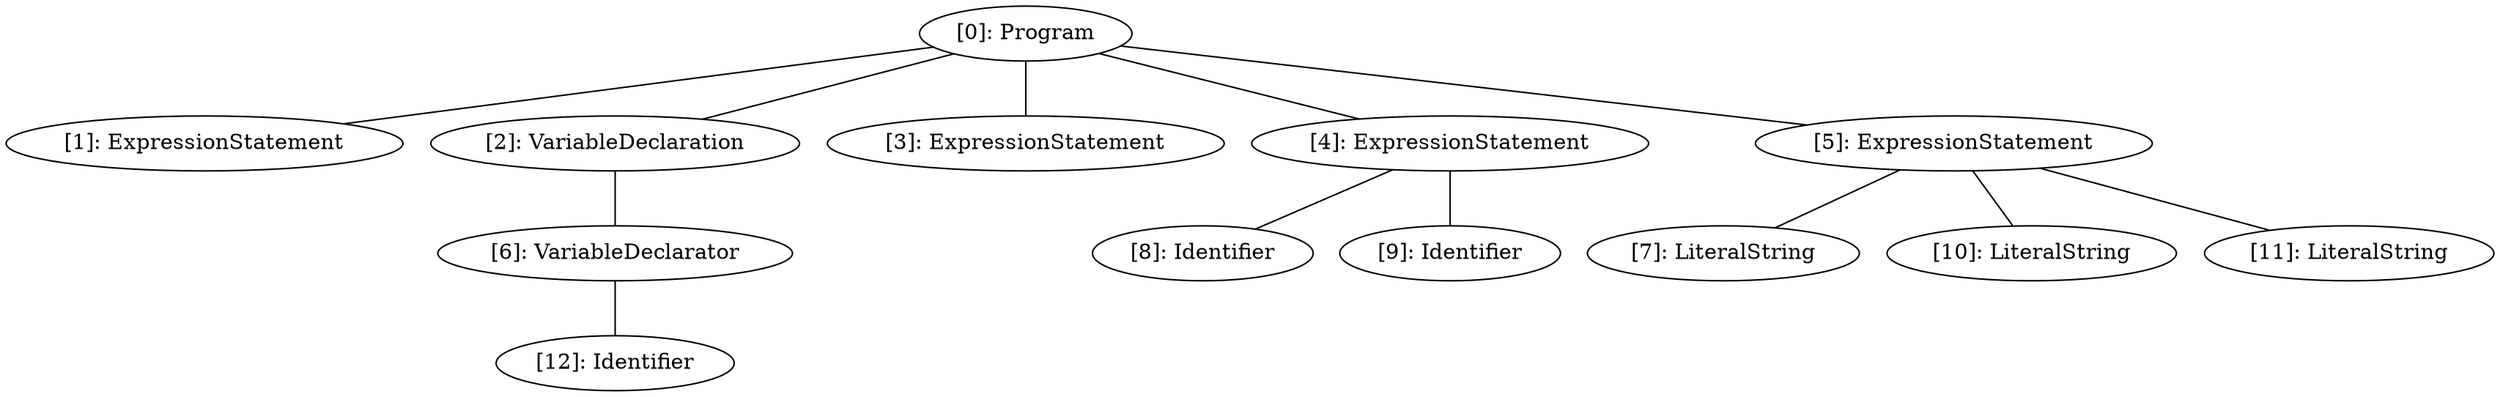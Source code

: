 // Result
graph {
	0 [label="[0]: Program"]
	1 [label="[1]: ExpressionStatement"]
	2 [label="[2]: VariableDeclaration"]
	3 [label="[3]: ExpressionStatement"]
	4 [label="[4]: ExpressionStatement"]
	5 [label="[5]: ExpressionStatement"]
	6 [label="[6]: VariableDeclarator"]
	7 [label="[7]: LiteralString"]
	8 [label="[8]: Identifier"]
	9 [label="[9]: Identifier"]
	10 [label="[10]: LiteralString"]
	11 [label="[11]: LiteralString"]
	12 [label="[12]: Identifier"]
	0 -- 1
	0 -- 2
	0 -- 3
	0 -- 4
	0 -- 5
	2 -- 6
	4 -- 8
	4 -- 9
	5 -- 7
	5 -- 10
	5 -- 11
	6 -- 12
}
